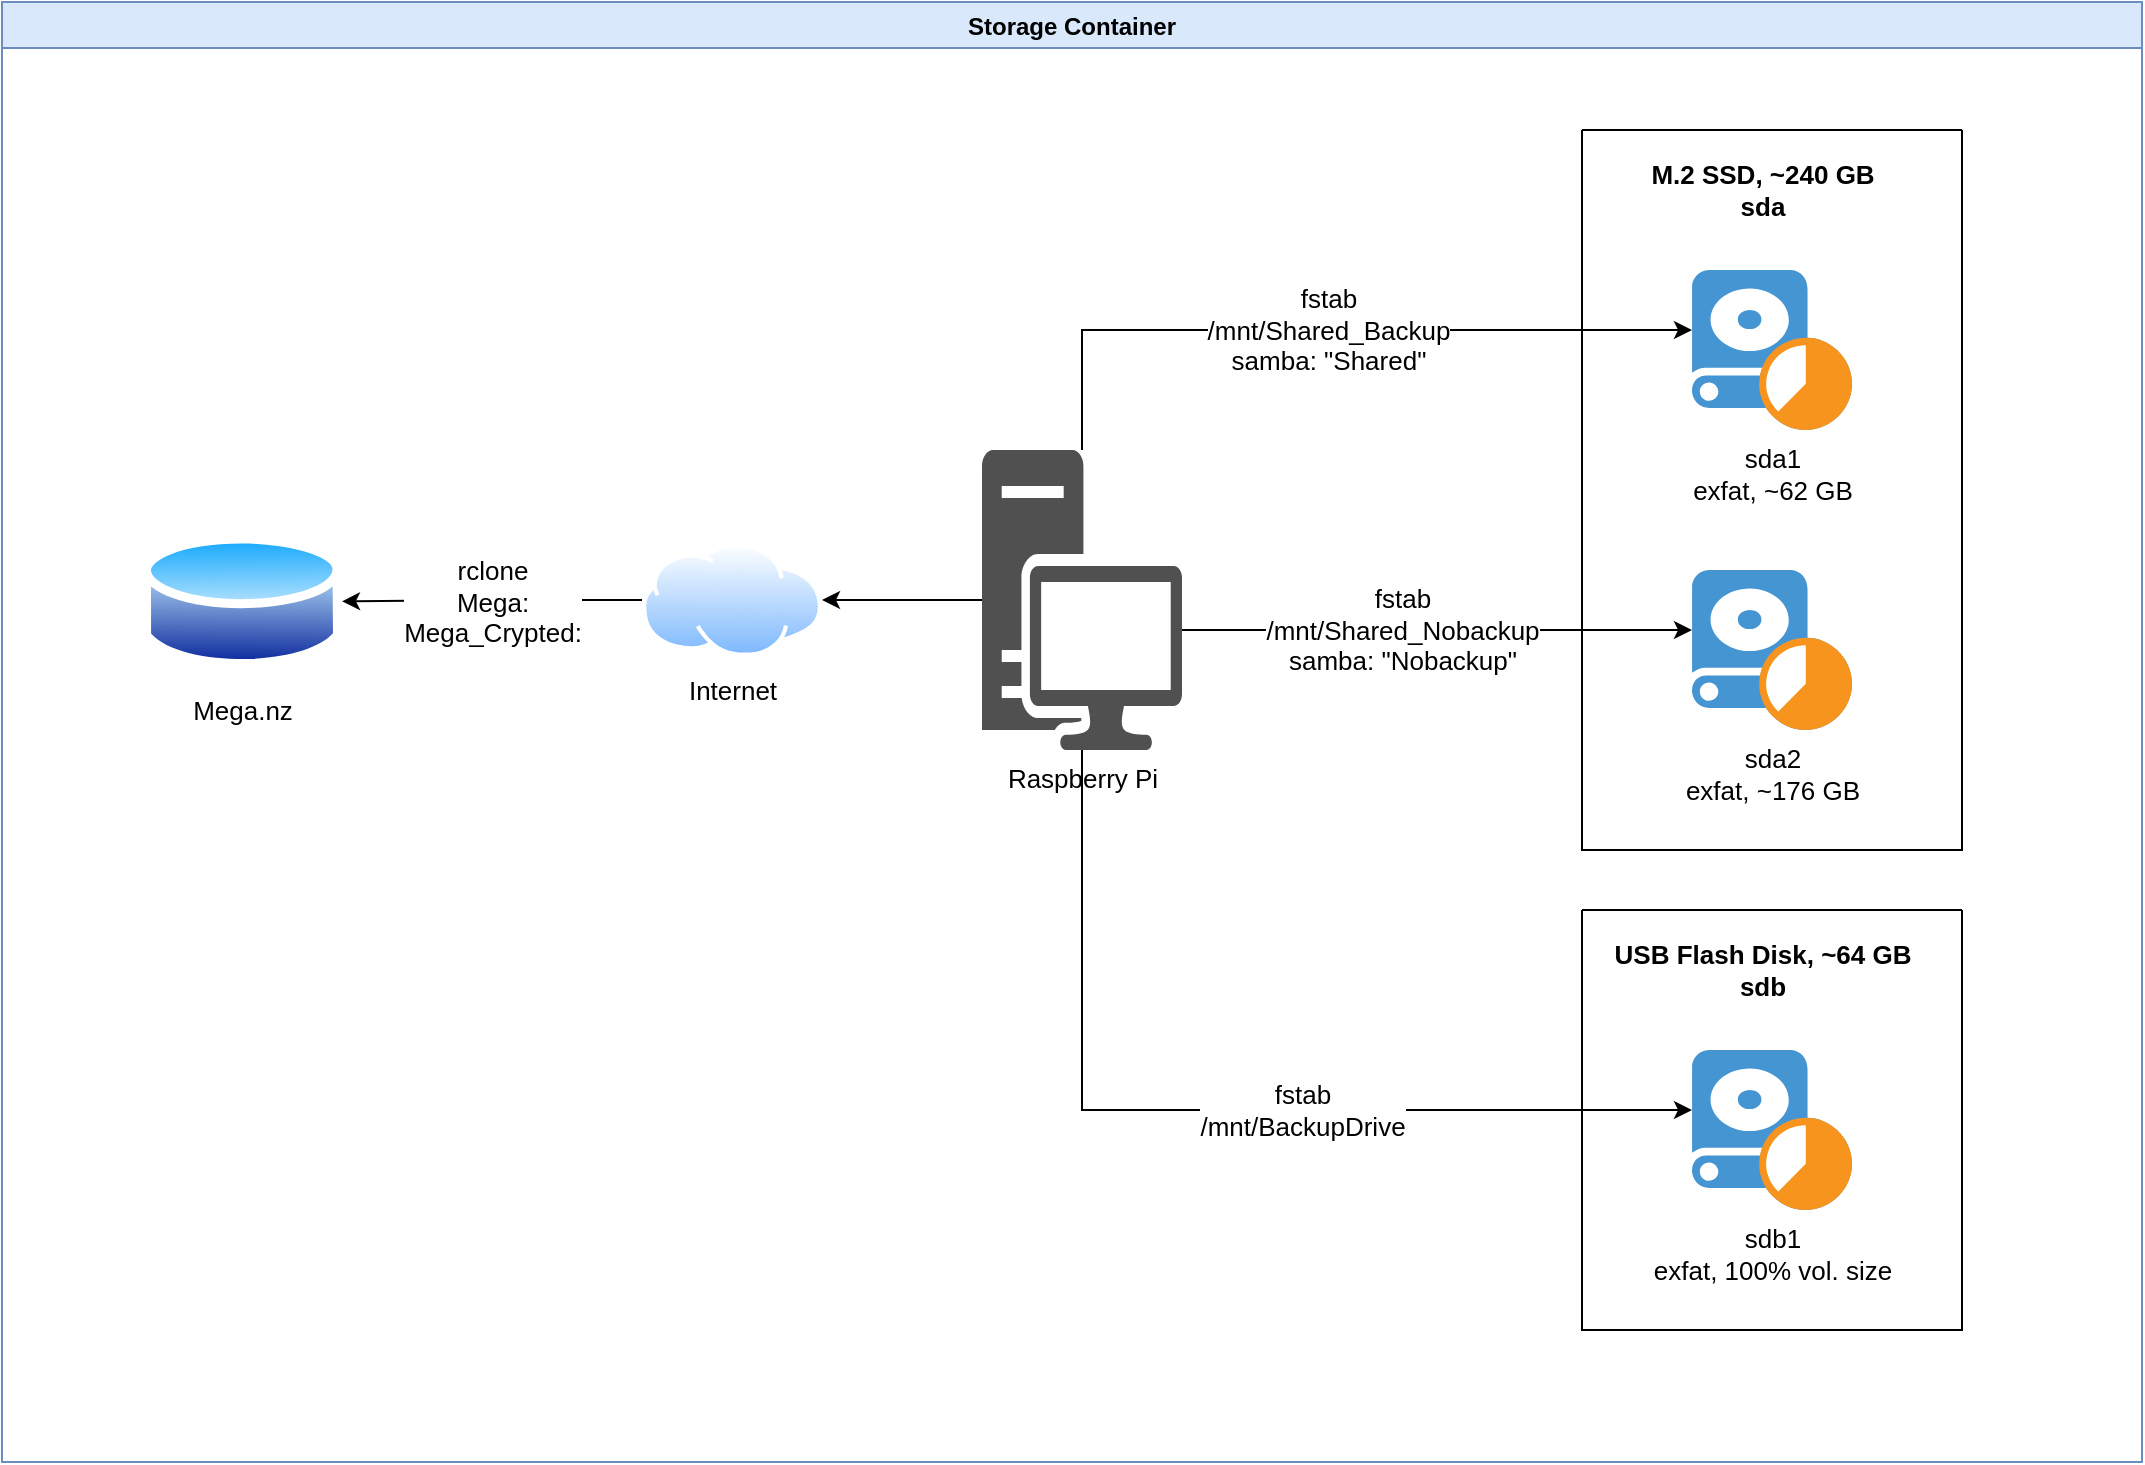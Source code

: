 <mxfile version="19.0.3" type="device"><diagram id="gLgLGbW4E7bDv_kiv66n" name="Page-1"><mxGraphModel dx="2583" dy="1562" grid="1" gridSize="10" guides="1" tooltips="1" connect="1" arrows="1" fold="1" page="1" pageScale="1" pageWidth="1169" pageHeight="827" math="0" shadow="0"><root><mxCell id="0"/><mxCell id="1" parent="0"/><mxCell id="7b8b0odVRvqAIio8FaED-73" value="Storage Container" style="swimlane;fillColor=#dae8fc;strokeColor=#6c8ebf;" parent="1" vertex="1"><mxGeometry x="50" y="30" width="1070" height="730" as="geometry"/></mxCell><mxCell id="7b8b0odVRvqAIio8FaED-58" value="Raspberry Pi" style="sketch=0;pointerEvents=1;shadow=0;dashed=0;html=1;strokeColor=none;fillColor=#505050;labelPosition=center;verticalLabelPosition=bottom;verticalAlign=top;outlineConnect=0;align=center;shape=mxgraph.office.devices.workstation;fontSize=13;" parent="7b8b0odVRvqAIio8FaED-73" vertex="1"><mxGeometry x="490" y="224" width="100" height="150" as="geometry"/></mxCell><mxCell id="7b8b0odVRvqAIio8FaED-59" value="" style="swimlane;startSize=0;fontSize=13;" parent="7b8b0odVRvqAIio8FaED-73" vertex="1"><mxGeometry x="790" y="64" width="190" height="360" as="geometry"/></mxCell><mxCell id="7b8b0odVRvqAIio8FaED-60" value="sda1&lt;br style=&quot;font-size: 13px;&quot;&gt;exfat, ~62 GB" style="shadow=0;dashed=0;html=1;strokeColor=none;fillColor=#4495D1;labelPosition=center;verticalLabelPosition=bottom;verticalAlign=top;align=center;outlineConnect=0;shape=mxgraph.veeam.disk_partition;fontSize=13;" parent="7b8b0odVRvqAIio8FaED-59" vertex="1"><mxGeometry x="55" y="70" width="80" height="80" as="geometry"/></mxCell><mxCell id="7b8b0odVRvqAIio8FaED-61" value="M.2 SSD, ~240 GB&lt;br style=&quot;font-size: 13px;&quot;&gt;sda" style="text;html=1;align=center;verticalAlign=middle;resizable=0;points=[];autosize=1;strokeColor=none;fillColor=none;fontStyle=1;fontSize=13;" parent="7b8b0odVRvqAIio8FaED-59" vertex="1"><mxGeometry x="25" y="10" width="130" height="40" as="geometry"/></mxCell><mxCell id="7b8b0odVRvqAIio8FaED-62" value="sda2&lt;br style=&quot;font-size: 13px;&quot;&gt;exfat, ~176 GB" style="shadow=0;dashed=0;html=1;strokeColor=none;fillColor=#4495D1;labelPosition=center;verticalLabelPosition=bottom;verticalAlign=top;align=center;outlineConnect=0;shape=mxgraph.veeam.disk_partition;fontSize=13;" parent="7b8b0odVRvqAIio8FaED-59" vertex="1"><mxGeometry x="55" y="220" width="80" height="80" as="geometry"/></mxCell><mxCell id="7b8b0odVRvqAIio8FaED-63" value="fstab&lt;br style=&quot;font-size: 13px;&quot;&gt;/mnt/Shared_Backup&lt;br&gt;samba: &quot;Shared&quot;" style="edgeStyle=orthogonalEdgeStyle;rounded=0;orthogonalLoop=1;jettySize=auto;html=1;fontSize=13;" parent="7b8b0odVRvqAIio8FaED-73" source="7b8b0odVRvqAIio8FaED-58" target="7b8b0odVRvqAIio8FaED-60" edge="1"><mxGeometry relative="1" as="geometry"><Array as="points"><mxPoint x="540" y="164"/></Array></mxGeometry></mxCell><mxCell id="7b8b0odVRvqAIio8FaED-64" value="fstab&lt;br style=&quot;font-size: 13px;&quot;&gt;/mnt/Shared_Nobackup&lt;br&gt;samba: &quot;Nobackup&quot;" style="edgeStyle=orthogonalEdgeStyle;rounded=0;orthogonalLoop=1;jettySize=auto;html=1;fontSize=13;" parent="7b8b0odVRvqAIio8FaED-73" source="7b8b0odVRvqAIio8FaED-58" target="7b8b0odVRvqAIio8FaED-62" edge="1"><mxGeometry x="-0.137" relative="1" as="geometry"><Array as="points"><mxPoint x="720" y="314"/><mxPoint x="720" y="314"/></Array><mxPoint as="offset"/></mxGeometry></mxCell><mxCell id="7b8b0odVRvqAIio8FaED-65" value="" style="swimlane;startSize=0;fontSize=13;" parent="7b8b0odVRvqAIio8FaED-73" vertex="1"><mxGeometry x="790" y="454" width="190" height="210" as="geometry"/></mxCell><mxCell id="7b8b0odVRvqAIio8FaED-66" value="sdb1&lt;br style=&quot;font-size: 13px;&quot;&gt;exfat, 100% vol. size" style="shadow=0;dashed=0;html=1;strokeColor=none;fillColor=#4495D1;labelPosition=center;verticalLabelPosition=bottom;verticalAlign=top;align=center;outlineConnect=0;shape=mxgraph.veeam.disk_partition;fontSize=13;" parent="7b8b0odVRvqAIio8FaED-65" vertex="1"><mxGeometry x="55" y="70" width="80" height="80" as="geometry"/></mxCell><mxCell id="7b8b0odVRvqAIio8FaED-67" value="USB Flash Disk, ~64 GB&lt;br style=&quot;font-size: 13px;&quot;&gt;sdb" style="text;html=1;align=center;verticalAlign=middle;resizable=0;points=[];autosize=1;strokeColor=none;fillColor=none;fontStyle=1;fontSize=13;" parent="7b8b0odVRvqAIio8FaED-65" vertex="1"><mxGeometry x="10" y="10" width="160" height="40" as="geometry"/></mxCell><mxCell id="7b8b0odVRvqAIio8FaED-68" value="fstab&lt;br style=&quot;font-size: 13px;&quot;&gt;/mnt/BackupDrive" style="edgeStyle=orthogonalEdgeStyle;rounded=0;orthogonalLoop=1;jettySize=auto;html=1;fontSize=13;" parent="7b8b0odVRvqAIio8FaED-73" source="7b8b0odVRvqAIio8FaED-58" target="7b8b0odVRvqAIio8FaED-66" edge="1"><mxGeometry x="0.196" relative="1" as="geometry"><Array as="points"><mxPoint x="540" y="554"/></Array><mxPoint as="offset"/></mxGeometry></mxCell><mxCell id="7b8b0odVRvqAIio8FaED-69" value="Internet" style="aspect=fixed;perimeter=ellipsePerimeter;html=1;align=center;shadow=0;dashed=0;spacingTop=3;image;image=img/lib/active_directory/internet_cloud.svg;fontSize=13;" parent="7b8b0odVRvqAIio8FaED-73" vertex="1"><mxGeometry x="320" y="270.65" width="90" height="56.7" as="geometry"/></mxCell><mxCell id="7b8b0odVRvqAIio8FaED-70" style="edgeStyle=orthogonalEdgeStyle;rounded=0;orthogonalLoop=1;jettySize=auto;html=1;entryX=1;entryY=0.5;entryDx=0;entryDy=0;fontSize=13;" parent="7b8b0odVRvqAIio8FaED-73" source="7b8b0odVRvqAIio8FaED-58" target="7b8b0odVRvqAIio8FaED-69" edge="1"><mxGeometry relative="1" as="geometry"/></mxCell><mxCell id="7b8b0odVRvqAIio8FaED-71" value="Mega.nz" style="aspect=fixed;perimeter=ellipsePerimeter;html=1;align=center;shadow=0;dashed=0;spacingTop=3;image;image=img/lib/active_directory/database.svg;fontSize=13;" parent="7b8b0odVRvqAIio8FaED-73" vertex="1"><mxGeometry x="70" y="262.65" width="100" height="74" as="geometry"/></mxCell><mxCell id="7b8b0odVRvqAIio8FaED-72" value="rclone&lt;br style=&quot;font-size: 13px;&quot;&gt;Mega:&lt;br style=&quot;font-size: 13px;&quot;&gt;Mega_Crypted:" style="edgeStyle=orthogonalEdgeStyle;rounded=0;orthogonalLoop=1;jettySize=auto;html=1;exitX=0;exitY=0.5;exitDx=0;exitDy=0;entryX=1;entryY=0.5;entryDx=0;entryDy=0;endArrow=classic;endFill=1;fontSize=13;" parent="7b8b0odVRvqAIio8FaED-73" source="7b8b0odVRvqAIio8FaED-69" target="7b8b0odVRvqAIio8FaED-71" edge="1"><mxGeometry relative="1" as="geometry"/></mxCell></root></mxGraphModel></diagram></mxfile>